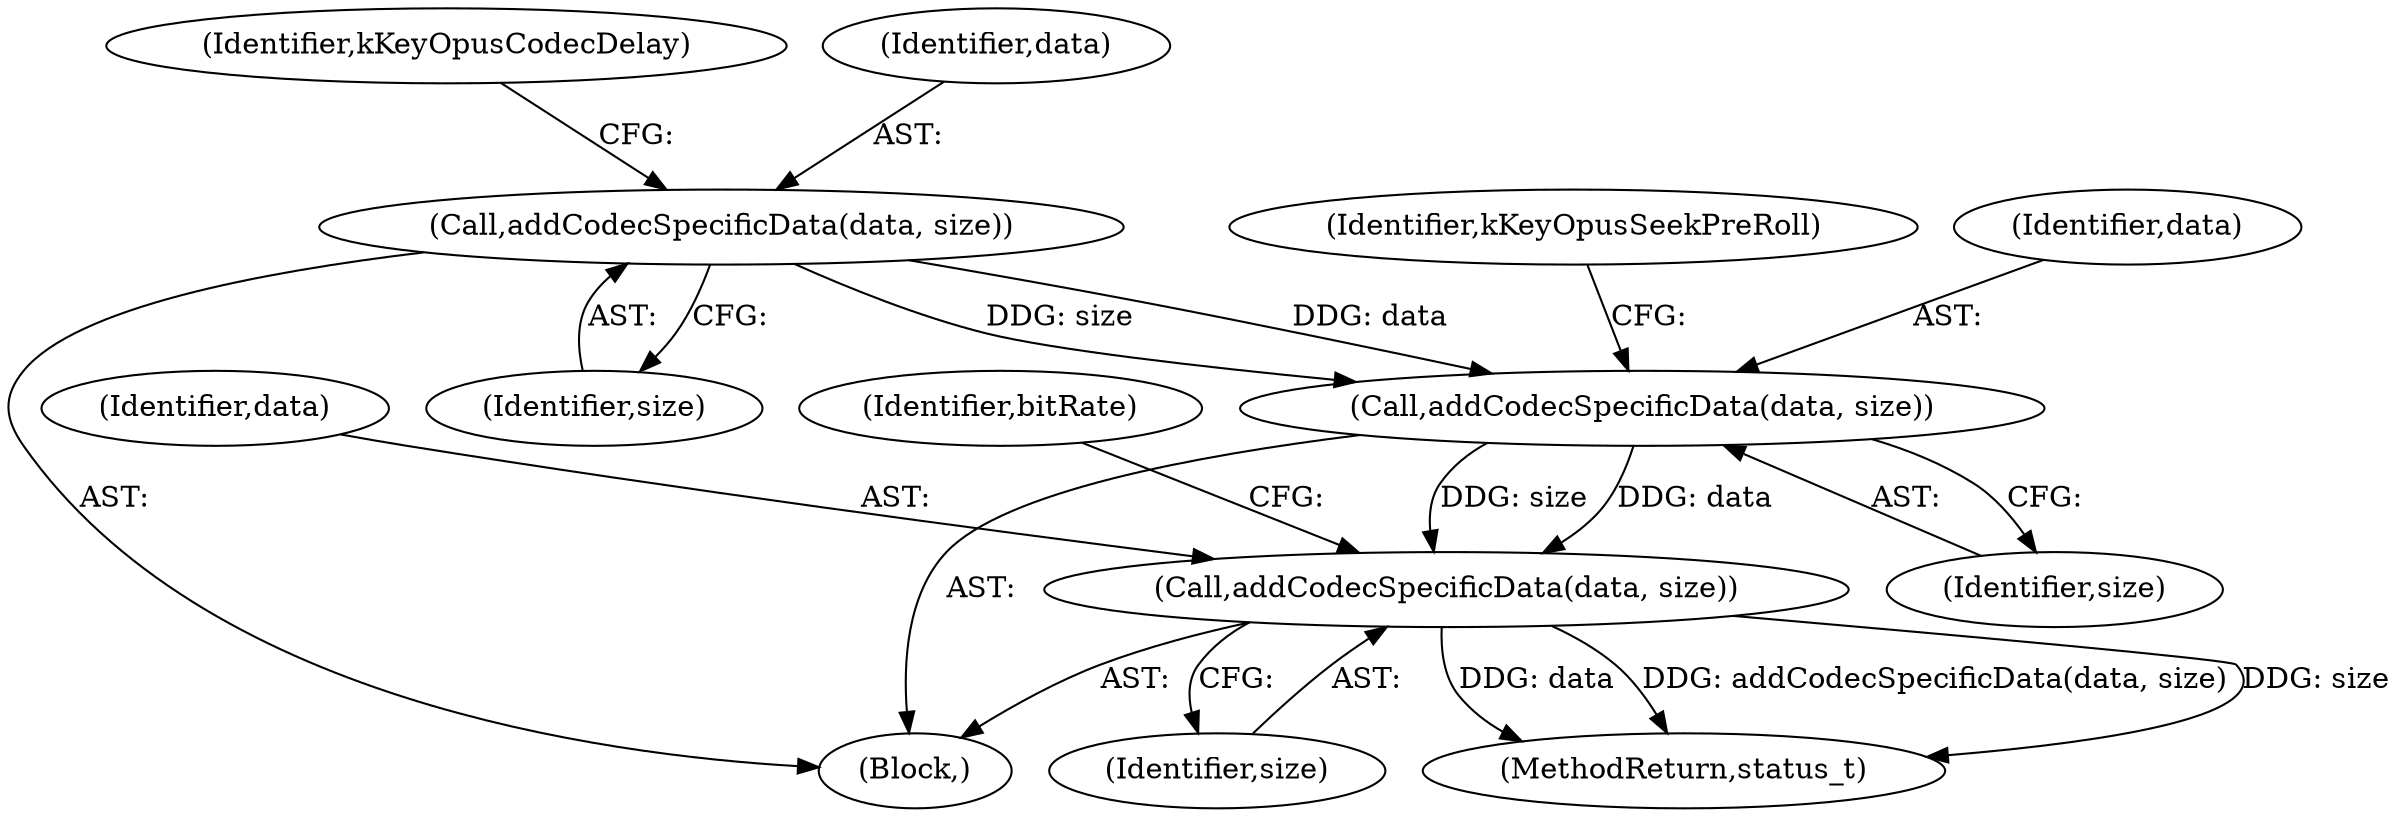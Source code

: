 digraph "0_Android_0bb5ced60304da7f61478ffd359e7ba65d72f181_1@pointer" {
"1000281" [label="(Call,addCodecSpecificData(data, size))"];
"1000269" [label="(Call,addCodecSpecificData(data, size))"];
"1000257" [label="(Call,addCodecSpecificData(data, size))"];
"1000269" [label="(Call,addCodecSpecificData(data, size))"];
"1000623" [label="(MethodReturn,status_t)"];
"1000281" [label="(Call,addCodecSpecificData(data, size))"];
"1000257" [label="(Call,addCodecSpecificData(data, size))"];
"1000256" [label="(Block,)"];
"1000262" [label="(Identifier,kKeyOpusCodecDelay)"];
"1000283" [label="(Identifier,size)"];
"1000286" [label="(Identifier,bitRate)"];
"1000270" [label="(Identifier,data)"];
"1000271" [label="(Identifier,size)"];
"1000259" [label="(Identifier,size)"];
"1000258" [label="(Identifier,data)"];
"1000282" [label="(Identifier,data)"];
"1000274" [label="(Identifier,kKeyOpusSeekPreRoll)"];
"1000281" -> "1000256"  [label="AST: "];
"1000281" -> "1000283"  [label="CFG: "];
"1000282" -> "1000281"  [label="AST: "];
"1000283" -> "1000281"  [label="AST: "];
"1000286" -> "1000281"  [label="CFG: "];
"1000281" -> "1000623"  [label="DDG: data"];
"1000281" -> "1000623"  [label="DDG: addCodecSpecificData(data, size)"];
"1000281" -> "1000623"  [label="DDG: size"];
"1000269" -> "1000281"  [label="DDG: data"];
"1000269" -> "1000281"  [label="DDG: size"];
"1000269" -> "1000256"  [label="AST: "];
"1000269" -> "1000271"  [label="CFG: "];
"1000270" -> "1000269"  [label="AST: "];
"1000271" -> "1000269"  [label="AST: "];
"1000274" -> "1000269"  [label="CFG: "];
"1000257" -> "1000269"  [label="DDG: data"];
"1000257" -> "1000269"  [label="DDG: size"];
"1000257" -> "1000256"  [label="AST: "];
"1000257" -> "1000259"  [label="CFG: "];
"1000258" -> "1000257"  [label="AST: "];
"1000259" -> "1000257"  [label="AST: "];
"1000262" -> "1000257"  [label="CFG: "];
}
